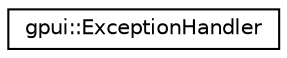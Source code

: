 digraph "Graphical Class Hierarchy"
{
 // LATEX_PDF_SIZE
  edge [fontname="Helvetica",fontsize="10",labelfontname="Helvetica",labelfontsize="10"];
  node [fontname="Helvetica",fontsize="10",shape=record];
  rankdir="LR";
  Node0 [label="gpui::ExceptionHandler",height=0.2,width=0.4,color="black", fillcolor="white", style="filled",URL="$classgpui_1_1_exception_handler.html",tooltip=" "];
}
